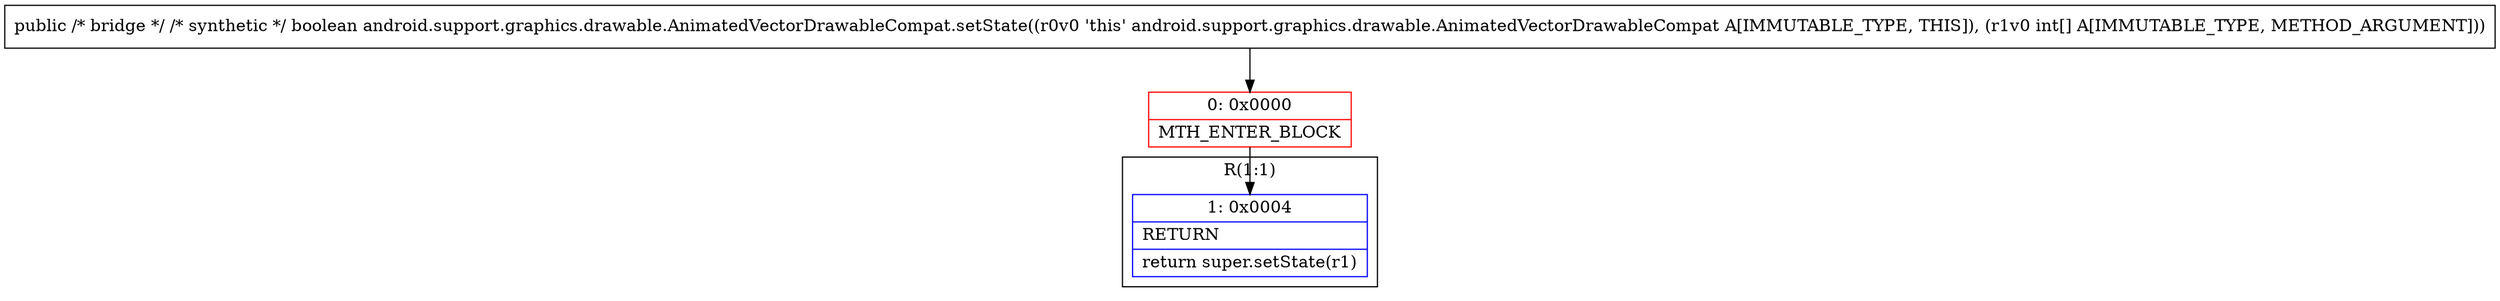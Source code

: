 digraph "CFG forandroid.support.graphics.drawable.AnimatedVectorDrawableCompat.setState([I)Z" {
subgraph cluster_Region_366530733 {
label = "R(1:1)";
node [shape=record,color=blue];
Node_1 [shape=record,label="{1\:\ 0x0004|RETURN\l|return super.setState(r1)\l}"];
}
Node_0 [shape=record,color=red,label="{0\:\ 0x0000|MTH_ENTER_BLOCK\l}"];
MethodNode[shape=record,label="{public \/* bridge *\/ \/* synthetic *\/ boolean android.support.graphics.drawable.AnimatedVectorDrawableCompat.setState((r0v0 'this' android.support.graphics.drawable.AnimatedVectorDrawableCompat A[IMMUTABLE_TYPE, THIS]), (r1v0 int[] A[IMMUTABLE_TYPE, METHOD_ARGUMENT])) }"];
MethodNode -> Node_0;
Node_0 -> Node_1;
}

